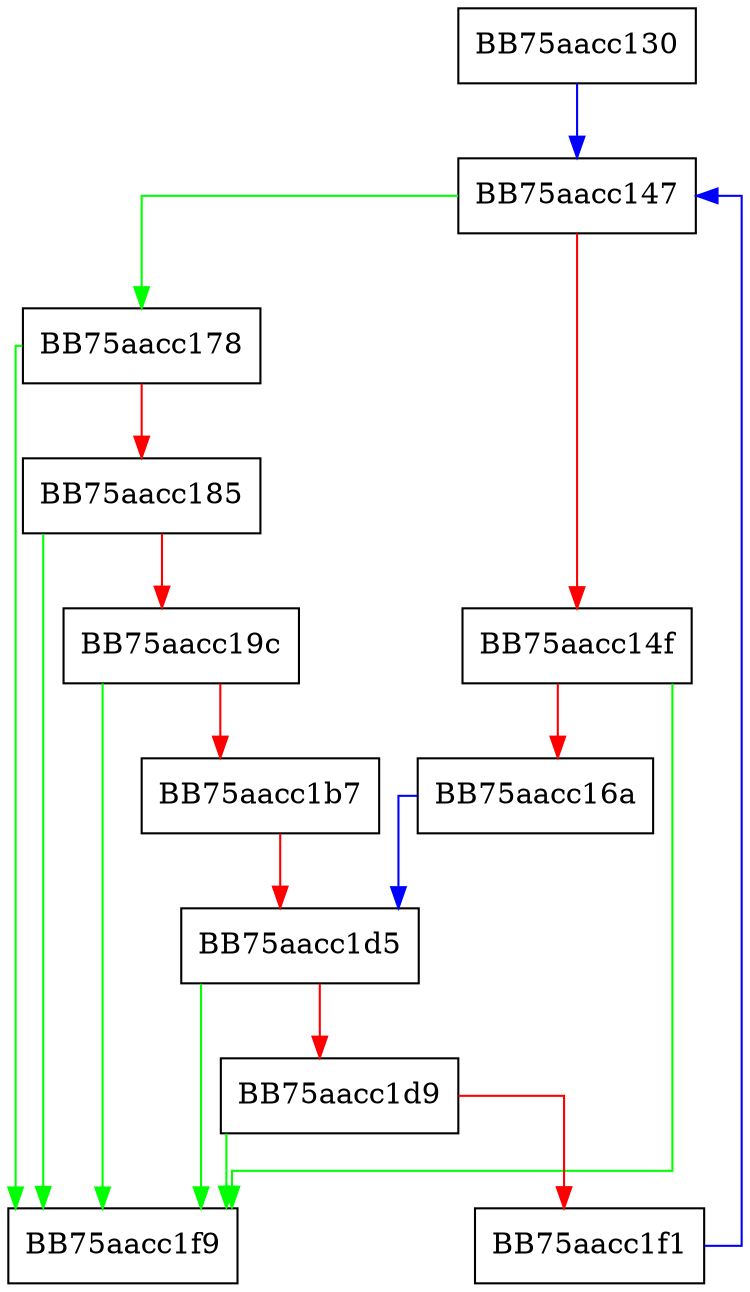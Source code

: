digraph OnTheFly {
  node [shape="box"];
  graph [splines=ortho];
  BB75aacc130 -> BB75aacc147 [color="blue"];
  BB75aacc147 -> BB75aacc178 [color="green"];
  BB75aacc147 -> BB75aacc14f [color="red"];
  BB75aacc14f -> BB75aacc1f9 [color="green"];
  BB75aacc14f -> BB75aacc16a [color="red"];
  BB75aacc16a -> BB75aacc1d5 [color="blue"];
  BB75aacc178 -> BB75aacc1f9 [color="green"];
  BB75aacc178 -> BB75aacc185 [color="red"];
  BB75aacc185 -> BB75aacc1f9 [color="green"];
  BB75aacc185 -> BB75aacc19c [color="red"];
  BB75aacc19c -> BB75aacc1f9 [color="green"];
  BB75aacc19c -> BB75aacc1b7 [color="red"];
  BB75aacc1b7 -> BB75aacc1d5 [color="red"];
  BB75aacc1d5 -> BB75aacc1f9 [color="green"];
  BB75aacc1d5 -> BB75aacc1d9 [color="red"];
  BB75aacc1d9 -> BB75aacc1f9 [color="green"];
  BB75aacc1d9 -> BB75aacc1f1 [color="red"];
  BB75aacc1f1 -> BB75aacc147 [color="blue"];
}